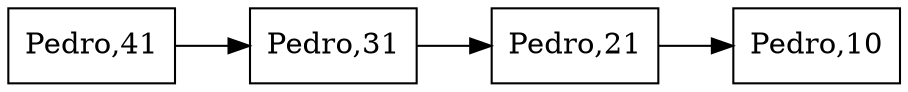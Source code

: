 digraph G{
rankdir =LR
;node[shape=box];
"Pedro,41"->"Pedro,31"
"Pedro,31"->"Pedro,21"
"Pedro,21"->"Pedro,10"
}